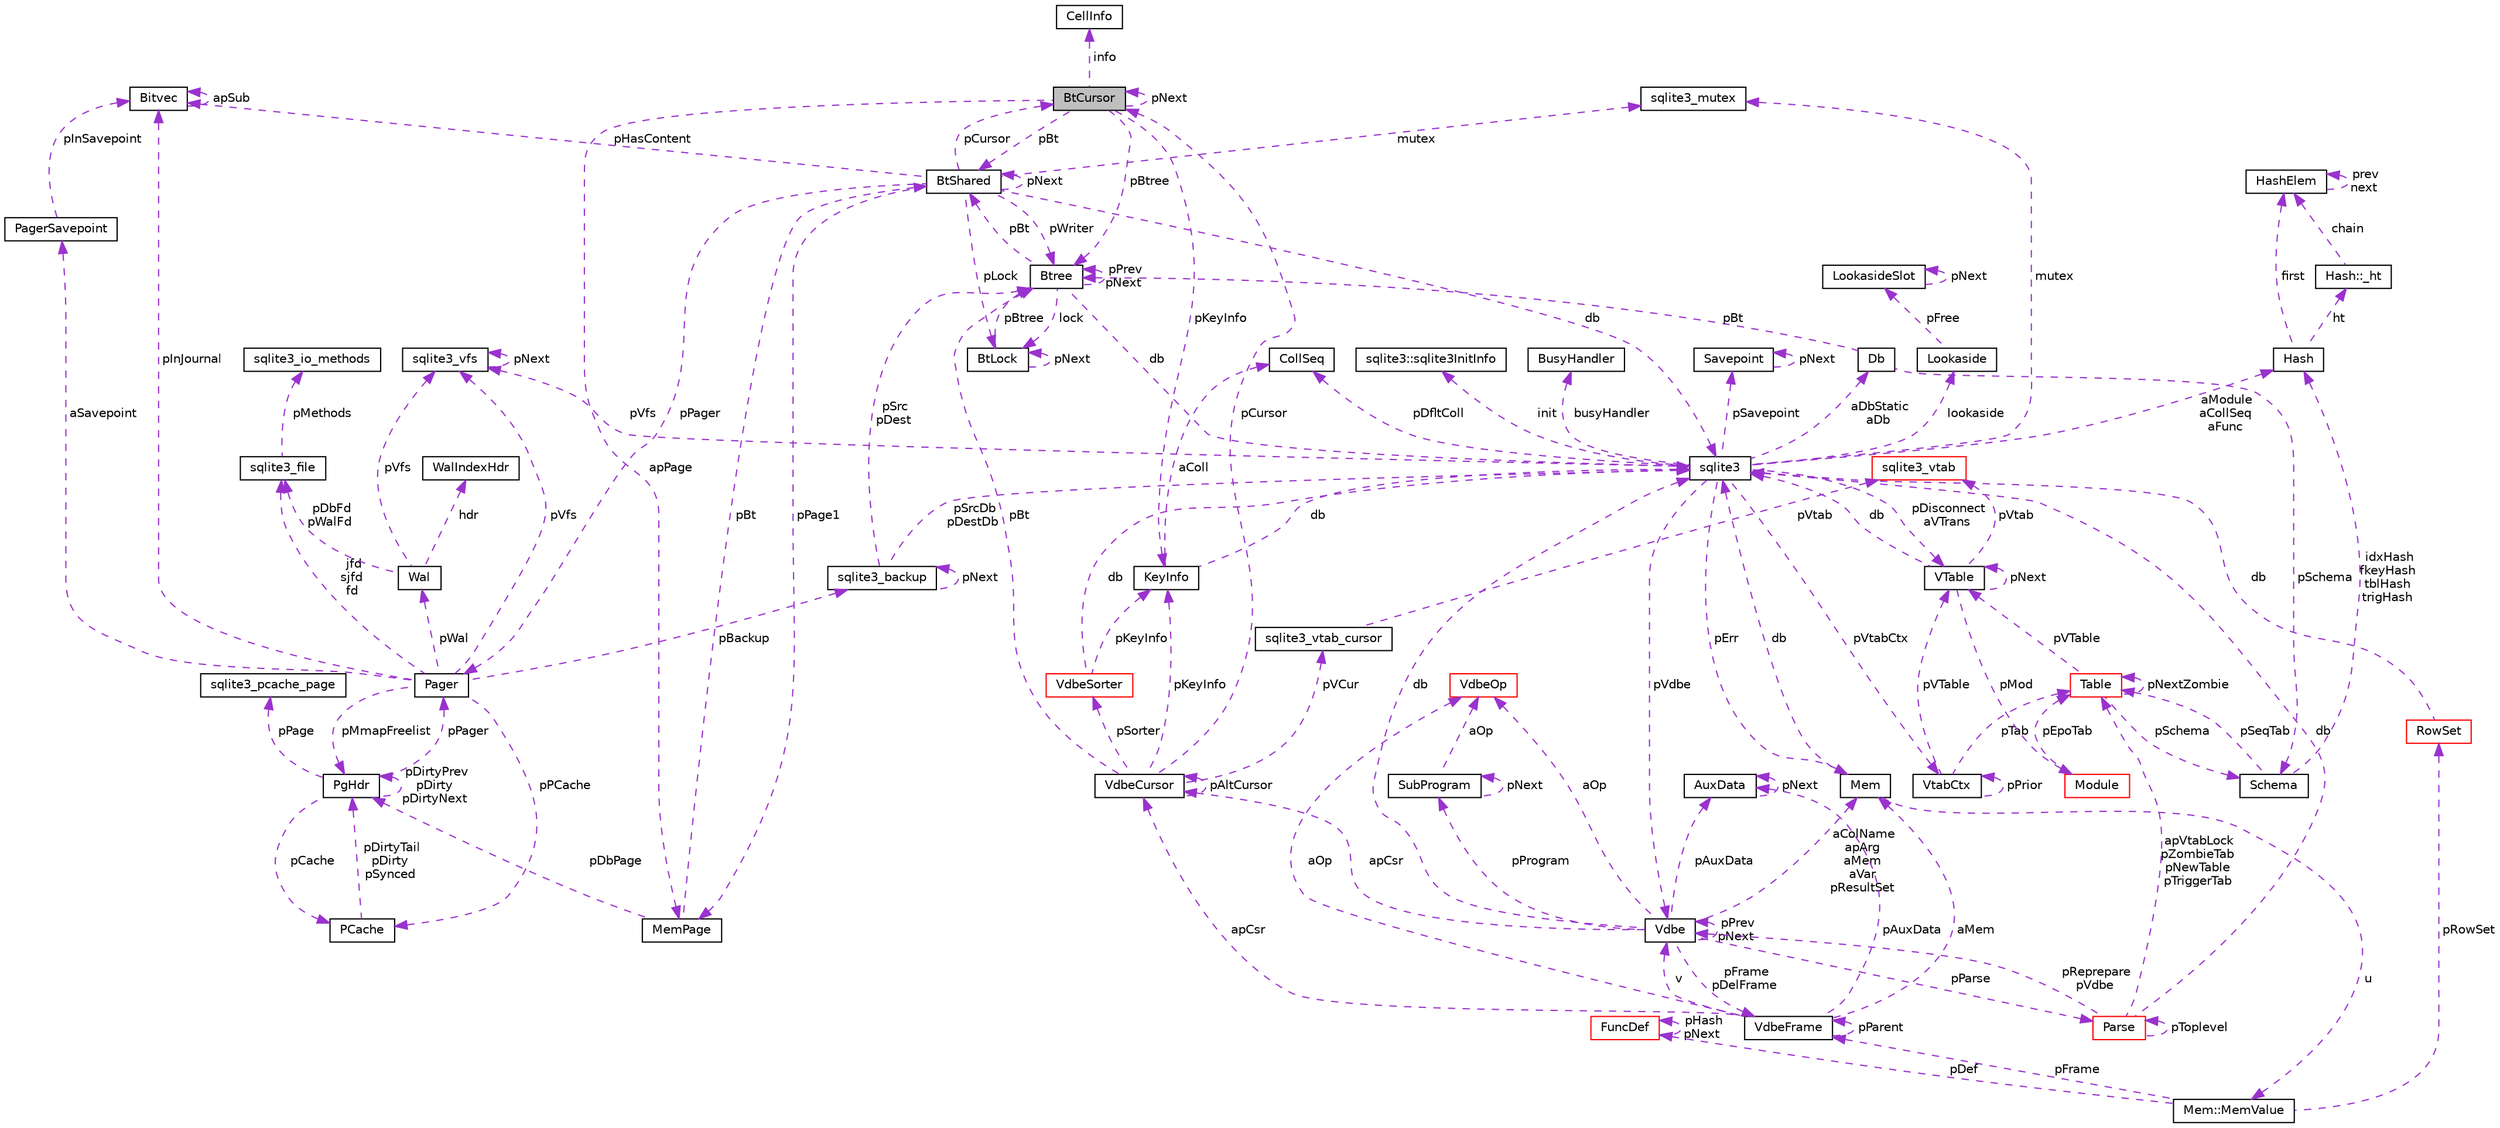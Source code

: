 digraph "BtCursor"
{
  edge [fontname="Helvetica",fontsize="10",labelfontname="Helvetica",labelfontsize="10"];
  node [fontname="Helvetica",fontsize="10",shape=record];
  Node1 [label="BtCursor",height=0.2,width=0.4,color="black", fillcolor="grey75", style="filled", fontcolor="black"];
  Node1 -> Node1 [dir="back",color="darkorchid3",fontsize="10",style="dashed",label=" pNext" ,fontname="Helvetica"];
  Node2 -> Node1 [dir="back",color="darkorchid3",fontsize="10",style="dashed",label=" info" ,fontname="Helvetica"];
  Node2 [label="CellInfo",height=0.2,width=0.4,color="black", fillcolor="white", style="filled",URL="$structCellInfo.html"];
  Node3 -> Node1 [dir="back",color="darkorchid3",fontsize="10",style="dashed",label=" pBt" ,fontname="Helvetica"];
  Node3 [label="BtShared",height=0.2,width=0.4,color="black", fillcolor="white", style="filled",URL="$structBtShared.html"];
  Node1 -> Node3 [dir="back",color="darkorchid3",fontsize="10",style="dashed",label=" pCursor" ,fontname="Helvetica"];
  Node3 -> Node3 [dir="back",color="darkorchid3",fontsize="10",style="dashed",label=" pNext" ,fontname="Helvetica"];
  Node4 -> Node3 [dir="back",color="darkorchid3",fontsize="10",style="dashed",label=" db" ,fontname="Helvetica"];
  Node4 [label="sqlite3",height=0.2,width=0.4,color="black", fillcolor="white", style="filled",URL="$structsqlite3.html"];
  Node5 -> Node4 [dir="back",color="darkorchid3",fontsize="10",style="dashed",label=" pErr" ,fontname="Helvetica"];
  Node5 [label="Mem",height=0.2,width=0.4,color="black", fillcolor="white", style="filled",URL="$structMem.html"];
  Node6 -> Node5 [dir="back",color="darkorchid3",fontsize="10",style="dashed",label=" u" ,fontname="Helvetica"];
  Node6 [label="Mem::MemValue",height=0.2,width=0.4,color="black", fillcolor="white", style="filled",URL="$unionMem_1_1MemValue.html"];
  Node7 -> Node6 [dir="back",color="darkorchid3",fontsize="10",style="dashed",label=" pFrame" ,fontname="Helvetica"];
  Node7 [label="VdbeFrame",height=0.2,width=0.4,color="black", fillcolor="white", style="filled",URL="$structVdbeFrame.html"];
  Node5 -> Node7 [dir="back",color="darkorchid3",fontsize="10",style="dashed",label=" aMem" ,fontname="Helvetica"];
  Node8 -> Node7 [dir="back",color="darkorchid3",fontsize="10",style="dashed",label=" v" ,fontname="Helvetica"];
  Node8 [label="Vdbe",height=0.2,width=0.4,color="black", fillcolor="white", style="filled",URL="$structVdbe.html"];
  Node5 -> Node8 [dir="back",color="darkorchid3",fontsize="10",style="dashed",label=" aColName\napArg\naMem\naVar\npResultSet" ,fontname="Helvetica"];
  Node8 -> Node8 [dir="back",color="darkorchid3",fontsize="10",style="dashed",label=" pPrev\npNext" ,fontname="Helvetica"];
  Node4 -> Node8 [dir="back",color="darkorchid3",fontsize="10",style="dashed",label=" db" ,fontname="Helvetica"];
  Node7 -> Node8 [dir="back",color="darkorchid3",fontsize="10",style="dashed",label=" pFrame\npDelFrame" ,fontname="Helvetica"];
  Node9 -> Node8 [dir="back",color="darkorchid3",fontsize="10",style="dashed",label=" pAuxData" ,fontname="Helvetica"];
  Node9 [label="AuxData",height=0.2,width=0.4,color="black", fillcolor="white", style="filled",URL="$structAuxData.html"];
  Node9 -> Node9 [dir="back",color="darkorchid3",fontsize="10",style="dashed",label=" pNext" ,fontname="Helvetica"];
  Node10 -> Node8 [dir="back",color="darkorchid3",fontsize="10",style="dashed",label=" pProgram" ,fontname="Helvetica"];
  Node10 [label="SubProgram",height=0.2,width=0.4,color="black", fillcolor="white", style="filled",URL="$structSubProgram.html"];
  Node10 -> Node10 [dir="back",color="darkorchid3",fontsize="10",style="dashed",label=" pNext" ,fontname="Helvetica"];
  Node11 -> Node10 [dir="back",color="darkorchid3",fontsize="10",style="dashed",label=" aOp" ,fontname="Helvetica"];
  Node11 [label="VdbeOp",height=0.2,width=0.4,color="red", fillcolor="white", style="filled",URL="$structVdbeOp.html"];
  Node12 -> Node8 [dir="back",color="darkorchid3",fontsize="10",style="dashed",label=" apCsr" ,fontname="Helvetica"];
  Node12 [label="VdbeCursor",height=0.2,width=0.4,color="black", fillcolor="white", style="filled",URL="$structVdbeCursor.html"];
  Node1 -> Node12 [dir="back",color="darkorchid3",fontsize="10",style="dashed",label=" pCursor" ,fontname="Helvetica"];
  Node13 -> Node12 [dir="back",color="darkorchid3",fontsize="10",style="dashed",label=" pVCur" ,fontname="Helvetica"];
  Node13 [label="sqlite3_vtab_cursor",height=0.2,width=0.4,color="black", fillcolor="white", style="filled",URL="$structsqlite3__vtab__cursor.html"];
  Node14 -> Node13 [dir="back",color="darkorchid3",fontsize="10",style="dashed",label=" pVtab" ,fontname="Helvetica"];
  Node14 [label="sqlite3_vtab",height=0.2,width=0.4,color="red", fillcolor="white", style="filled",URL="$structsqlite3__vtab.html"];
  Node12 -> Node12 [dir="back",color="darkorchid3",fontsize="10",style="dashed",label=" pAltCursor" ,fontname="Helvetica"];
  Node15 -> Node12 [dir="back",color="darkorchid3",fontsize="10",style="dashed",label=" pKeyInfo" ,fontname="Helvetica"];
  Node15 [label="KeyInfo",height=0.2,width=0.4,color="black", fillcolor="white", style="filled",URL="$structKeyInfo.html"];
  Node4 -> Node15 [dir="back",color="darkorchid3",fontsize="10",style="dashed",label=" db" ,fontname="Helvetica"];
  Node16 -> Node15 [dir="back",color="darkorchid3",fontsize="10",style="dashed",label=" aColl" ,fontname="Helvetica"];
  Node16 [label="CollSeq",height=0.2,width=0.4,color="black", fillcolor="white", style="filled",URL="$structCollSeq.html"];
  Node17 -> Node12 [dir="back",color="darkorchid3",fontsize="10",style="dashed",label=" pBt" ,fontname="Helvetica"];
  Node17 [label="Btree",height=0.2,width=0.4,color="black", fillcolor="white", style="filled",URL="$structBtree.html"];
  Node3 -> Node17 [dir="back",color="darkorchid3",fontsize="10",style="dashed",label=" pBt" ,fontname="Helvetica"];
  Node4 -> Node17 [dir="back",color="darkorchid3",fontsize="10",style="dashed",label=" db" ,fontname="Helvetica"];
  Node18 -> Node17 [dir="back",color="darkorchid3",fontsize="10",style="dashed",label=" lock" ,fontname="Helvetica"];
  Node18 [label="BtLock",height=0.2,width=0.4,color="black", fillcolor="white", style="filled",URL="$structBtLock.html"];
  Node18 -> Node18 [dir="back",color="darkorchid3",fontsize="10",style="dashed",label=" pNext" ,fontname="Helvetica"];
  Node17 -> Node18 [dir="back",color="darkorchid3",fontsize="10",style="dashed",label=" pBtree" ,fontname="Helvetica"];
  Node17 -> Node17 [dir="back",color="darkorchid3",fontsize="10",style="dashed",label=" pPrev\npNext" ,fontname="Helvetica"];
  Node19 -> Node12 [dir="back",color="darkorchid3",fontsize="10",style="dashed",label=" pSorter" ,fontname="Helvetica"];
  Node19 [label="VdbeSorter",height=0.2,width=0.4,color="red", fillcolor="white", style="filled",URL="$structVdbeSorter.html"];
  Node4 -> Node19 [dir="back",color="darkorchid3",fontsize="10",style="dashed",label=" db" ,fontname="Helvetica"];
  Node15 -> Node19 [dir="back",color="darkorchid3",fontsize="10",style="dashed",label=" pKeyInfo" ,fontname="Helvetica"];
  Node20 -> Node8 [dir="back",color="darkorchid3",fontsize="10",style="dashed",label=" pParse" ,fontname="Helvetica"];
  Node20 [label="Parse",height=0.2,width=0.4,color="red", fillcolor="white", style="filled",URL="$structParse.html"];
  Node8 -> Node20 [dir="back",color="darkorchid3",fontsize="10",style="dashed",label=" pReprepare\npVdbe" ,fontname="Helvetica"];
  Node4 -> Node20 [dir="back",color="darkorchid3",fontsize="10",style="dashed",label=" db" ,fontname="Helvetica"];
  Node21 -> Node20 [dir="back",color="darkorchid3",fontsize="10",style="dashed",label=" apVtabLock\npZombieTab\npNewTable\npTriggerTab" ,fontname="Helvetica"];
  Node21 [label="Table",height=0.2,width=0.4,color="red", fillcolor="white", style="filled",URL="$structTable.html"];
  Node22 -> Node21 [dir="back",color="darkorchid3",fontsize="10",style="dashed",label=" pSchema" ,fontname="Helvetica"];
  Node22 [label="Schema",height=0.2,width=0.4,color="black", fillcolor="white", style="filled",URL="$structSchema.html"];
  Node21 -> Node22 [dir="back",color="darkorchid3",fontsize="10",style="dashed",label=" pSeqTab" ,fontname="Helvetica"];
  Node23 -> Node22 [dir="back",color="darkorchid3",fontsize="10",style="dashed",label=" idxHash\nfkeyHash\ntblHash\ntrigHash" ,fontname="Helvetica"];
  Node23 [label="Hash",height=0.2,width=0.4,color="black", fillcolor="white", style="filled",URL="$structHash.html"];
  Node24 -> Node23 [dir="back",color="darkorchid3",fontsize="10",style="dashed",label=" ht" ,fontname="Helvetica"];
  Node24 [label="Hash::_ht",height=0.2,width=0.4,color="black", fillcolor="white", style="filled",URL="$structHash_1_1__ht.html"];
  Node25 -> Node24 [dir="back",color="darkorchid3",fontsize="10",style="dashed",label=" chain" ,fontname="Helvetica"];
  Node25 [label="HashElem",height=0.2,width=0.4,color="black", fillcolor="white", style="filled",URL="$structHashElem.html"];
  Node25 -> Node25 [dir="back",color="darkorchid3",fontsize="10",style="dashed",label=" prev\nnext" ,fontname="Helvetica"];
  Node25 -> Node23 [dir="back",color="darkorchid3",fontsize="10",style="dashed",label=" first" ,fontname="Helvetica"];
  Node26 -> Node21 [dir="back",color="darkorchid3",fontsize="10",style="dashed",label=" pVTable" ,fontname="Helvetica"];
  Node26 [label="VTable",height=0.2,width=0.4,color="black", fillcolor="white", style="filled",URL="$structVTable.html"];
  Node4 -> Node26 [dir="back",color="darkorchid3",fontsize="10",style="dashed",label=" db" ,fontname="Helvetica"];
  Node26 -> Node26 [dir="back",color="darkorchid3",fontsize="10",style="dashed",label=" pNext" ,fontname="Helvetica"];
  Node27 -> Node26 [dir="back",color="darkorchid3",fontsize="10",style="dashed",label=" pMod" ,fontname="Helvetica"];
  Node27 [label="Module",height=0.2,width=0.4,color="red", fillcolor="white", style="filled",URL="$structModule.html"];
  Node21 -> Node27 [dir="back",color="darkorchid3",fontsize="10",style="dashed",label=" pEpoTab" ,fontname="Helvetica"];
  Node14 -> Node26 [dir="back",color="darkorchid3",fontsize="10",style="dashed",label=" pVtab" ,fontname="Helvetica"];
  Node21 -> Node21 [dir="back",color="darkorchid3",fontsize="10",style="dashed",label=" pNextZombie" ,fontname="Helvetica"];
  Node20 -> Node20 [dir="back",color="darkorchid3",fontsize="10",style="dashed",label=" pToplevel" ,fontname="Helvetica"];
  Node11 -> Node8 [dir="back",color="darkorchid3",fontsize="10",style="dashed",label=" aOp" ,fontname="Helvetica"];
  Node7 -> Node7 [dir="back",color="darkorchid3",fontsize="10",style="dashed",label=" pParent" ,fontname="Helvetica"];
  Node9 -> Node7 [dir="back",color="darkorchid3",fontsize="10",style="dashed",label=" pAuxData" ,fontname="Helvetica"];
  Node12 -> Node7 [dir="back",color="darkorchid3",fontsize="10",style="dashed",label=" apCsr" ,fontname="Helvetica"];
  Node11 -> Node7 [dir="back",color="darkorchid3",fontsize="10",style="dashed",label=" aOp" ,fontname="Helvetica"];
  Node28 -> Node6 [dir="back",color="darkorchid3",fontsize="10",style="dashed",label=" pRowSet" ,fontname="Helvetica"];
  Node28 [label="RowSet",height=0.2,width=0.4,color="red", fillcolor="white", style="filled",URL="$structRowSet.html"];
  Node4 -> Node28 [dir="back",color="darkorchid3",fontsize="10",style="dashed",label=" db" ,fontname="Helvetica"];
  Node29 -> Node6 [dir="back",color="darkorchid3",fontsize="10",style="dashed",label=" pDef" ,fontname="Helvetica"];
  Node29 [label="FuncDef",height=0.2,width=0.4,color="red", fillcolor="white", style="filled",URL="$structFuncDef.html"];
  Node29 -> Node29 [dir="back",color="darkorchid3",fontsize="10",style="dashed",label=" pHash\npNext" ,fontname="Helvetica"];
  Node4 -> Node5 [dir="back",color="darkorchid3",fontsize="10",style="dashed",label=" db" ,fontname="Helvetica"];
  Node8 -> Node4 [dir="back",color="darkorchid3",fontsize="10",style="dashed",label=" pVdbe" ,fontname="Helvetica"];
  Node30 -> Node4 [dir="back",color="darkorchid3",fontsize="10",style="dashed",label=" pSavepoint" ,fontname="Helvetica"];
  Node30 [label="Savepoint",height=0.2,width=0.4,color="black", fillcolor="white", style="filled",URL="$structSavepoint.html"];
  Node30 -> Node30 [dir="back",color="darkorchid3",fontsize="10",style="dashed",label=" pNext" ,fontname="Helvetica"];
  Node31 -> Node4 [dir="back",color="darkorchid3",fontsize="10",style="dashed",label=" lookaside" ,fontname="Helvetica"];
  Node31 [label="Lookaside",height=0.2,width=0.4,color="black", fillcolor="white", style="filled",URL="$structLookaside.html"];
  Node32 -> Node31 [dir="back",color="darkorchid3",fontsize="10",style="dashed",label=" pFree" ,fontname="Helvetica"];
  Node32 [label="LookasideSlot",height=0.2,width=0.4,color="black", fillcolor="white", style="filled",URL="$structLookasideSlot.html"];
  Node32 -> Node32 [dir="back",color="darkorchid3",fontsize="10",style="dashed",label=" pNext" ,fontname="Helvetica"];
  Node33 -> Node4 [dir="back",color="darkorchid3",fontsize="10",style="dashed",label=" mutex" ,fontname="Helvetica"];
  Node33 [label="sqlite3_mutex",height=0.2,width=0.4,color="black", fillcolor="white", style="filled",URL="$structsqlite3__mutex.html"];
  Node34 -> Node4 [dir="back",color="darkorchid3",fontsize="10",style="dashed",label=" pVfs" ,fontname="Helvetica"];
  Node34 [label="sqlite3_vfs",height=0.2,width=0.4,color="black", fillcolor="white", style="filled",URL="$structsqlite3__vfs.html"];
  Node34 -> Node34 [dir="back",color="darkorchid3",fontsize="10",style="dashed",label=" pNext" ,fontname="Helvetica"];
  Node35 -> Node4 [dir="back",color="darkorchid3",fontsize="10",style="dashed",label=" init" ,fontname="Helvetica"];
  Node35 [label="sqlite3::sqlite3InitInfo",height=0.2,width=0.4,color="black", fillcolor="white", style="filled",URL="$structsqlite3_1_1sqlite3InitInfo.html"];
  Node36 -> Node4 [dir="back",color="darkorchid3",fontsize="10",style="dashed",label=" busyHandler" ,fontname="Helvetica"];
  Node36 [label="BusyHandler",height=0.2,width=0.4,color="black", fillcolor="white", style="filled",URL="$structBusyHandler.html"];
  Node37 -> Node4 [dir="back",color="darkorchid3",fontsize="10",style="dashed",label=" pVtabCtx" ,fontname="Helvetica"];
  Node37 [label="VtabCtx",height=0.2,width=0.4,color="black", fillcolor="white", style="filled",URL="$structVtabCtx.html"];
  Node37 -> Node37 [dir="back",color="darkorchid3",fontsize="10",style="dashed",label=" pPrior" ,fontname="Helvetica"];
  Node26 -> Node37 [dir="back",color="darkorchid3",fontsize="10",style="dashed",label=" pVTable" ,fontname="Helvetica"];
  Node21 -> Node37 [dir="back",color="darkorchid3",fontsize="10",style="dashed",label=" pTab" ,fontname="Helvetica"];
  Node16 -> Node4 [dir="back",color="darkorchid3",fontsize="10",style="dashed",label=" pDfltColl" ,fontname="Helvetica"];
  Node26 -> Node4 [dir="back",color="darkorchid3",fontsize="10",style="dashed",label=" pDisconnect\naVTrans" ,fontname="Helvetica"];
  Node38 -> Node4 [dir="back",color="darkorchid3",fontsize="10",style="dashed",label=" aDbStatic\naDb" ,fontname="Helvetica"];
  Node38 [label="Db",height=0.2,width=0.4,color="black", fillcolor="white", style="filled",URL="$structDb.html"];
  Node22 -> Node38 [dir="back",color="darkorchid3",fontsize="10",style="dashed",label=" pSchema" ,fontname="Helvetica"];
  Node17 -> Node38 [dir="back",color="darkorchid3",fontsize="10",style="dashed",label=" pBt" ,fontname="Helvetica"];
  Node23 -> Node4 [dir="back",color="darkorchid3",fontsize="10",style="dashed",label=" aModule\naCollSeq\naFunc" ,fontname="Helvetica"];
  Node39 -> Node3 [dir="back",color="darkorchid3",fontsize="10",style="dashed",label=" pHasContent" ,fontname="Helvetica"];
  Node39 [label="Bitvec",height=0.2,width=0.4,color="black", fillcolor="white", style="filled",URL="$structBitvec.html"];
  Node39 -> Node39 [dir="back",color="darkorchid3",fontsize="10",style="dashed",label=" apSub" ,fontname="Helvetica"];
  Node33 -> Node3 [dir="back",color="darkorchid3",fontsize="10",style="dashed",label=" mutex" ,fontname="Helvetica"];
  Node18 -> Node3 [dir="back",color="darkorchid3",fontsize="10",style="dashed",label=" pLock" ,fontname="Helvetica"];
  Node40 -> Node3 [dir="back",color="darkorchid3",fontsize="10",style="dashed",label=" pPage1" ,fontname="Helvetica"];
  Node40 [label="MemPage",height=0.2,width=0.4,color="black", fillcolor="white", style="filled",URL="$structMemPage.html"];
  Node3 -> Node40 [dir="back",color="darkorchid3",fontsize="10",style="dashed",label=" pBt" ,fontname="Helvetica"];
  Node41 -> Node40 [dir="back",color="darkorchid3",fontsize="10",style="dashed",label=" pDbPage" ,fontname="Helvetica"];
  Node41 [label="PgHdr",height=0.2,width=0.4,color="black", fillcolor="white", style="filled",URL="$structPgHdr.html"];
  Node42 -> Node41 [dir="back",color="darkorchid3",fontsize="10",style="dashed",label=" pPage" ,fontname="Helvetica"];
  Node42 [label="sqlite3_pcache_page",height=0.2,width=0.4,color="black", fillcolor="white", style="filled",URL="$structsqlite3__pcache__page.html"];
  Node43 -> Node41 [dir="back",color="darkorchid3",fontsize="10",style="dashed",label=" pCache" ,fontname="Helvetica"];
  Node43 [label="PCache",height=0.2,width=0.4,color="black", fillcolor="white", style="filled",URL="$structPCache.html"];
  Node41 -> Node43 [dir="back",color="darkorchid3",fontsize="10",style="dashed",label=" pDirtyTail\npDirty\npSynced" ,fontname="Helvetica"];
  Node41 -> Node41 [dir="back",color="darkorchid3",fontsize="10",style="dashed",label=" pDirtyPrev\npDirty\npDirtyNext" ,fontname="Helvetica"];
  Node44 -> Node41 [dir="back",color="darkorchid3",fontsize="10",style="dashed",label=" pPager" ,fontname="Helvetica"];
  Node44 [label="Pager",height=0.2,width=0.4,color="black", fillcolor="white", style="filled",URL="$structPager.html"];
  Node43 -> Node44 [dir="back",color="darkorchid3",fontsize="10",style="dashed",label=" pPCache" ,fontname="Helvetica"];
  Node45 -> Node44 [dir="back",color="darkorchid3",fontsize="10",style="dashed",label=" pBackup" ,fontname="Helvetica"];
  Node45 [label="sqlite3_backup",height=0.2,width=0.4,color="black", fillcolor="white", style="filled",URL="$structsqlite3__backup.html"];
  Node45 -> Node45 [dir="back",color="darkorchid3",fontsize="10",style="dashed",label=" pNext" ,fontname="Helvetica"];
  Node4 -> Node45 [dir="back",color="darkorchid3",fontsize="10",style="dashed",label=" pSrcDb\npDestDb" ,fontname="Helvetica"];
  Node17 -> Node45 [dir="back",color="darkorchid3",fontsize="10",style="dashed",label=" pSrc\npDest" ,fontname="Helvetica"];
  Node39 -> Node44 [dir="back",color="darkorchid3",fontsize="10",style="dashed",label=" pInJournal" ,fontname="Helvetica"];
  Node46 -> Node44 [dir="back",color="darkorchid3",fontsize="10",style="dashed",label=" jfd\nsjfd\nfd" ,fontname="Helvetica"];
  Node46 [label="sqlite3_file",height=0.2,width=0.4,color="black", fillcolor="white", style="filled",URL="$structsqlite3__file.html"];
  Node47 -> Node46 [dir="back",color="darkorchid3",fontsize="10",style="dashed",label=" pMethods" ,fontname="Helvetica"];
  Node47 [label="sqlite3_io_methods",height=0.2,width=0.4,color="black", fillcolor="white", style="filled",URL="$structsqlite3__io__methods.html"];
  Node34 -> Node44 [dir="back",color="darkorchid3",fontsize="10",style="dashed",label=" pVfs" ,fontname="Helvetica"];
  Node41 -> Node44 [dir="back",color="darkorchid3",fontsize="10",style="dashed",label=" pMmapFreelist" ,fontname="Helvetica"];
  Node48 -> Node44 [dir="back",color="darkorchid3",fontsize="10",style="dashed",label=" pWal" ,fontname="Helvetica"];
  Node48 [label="Wal",height=0.2,width=0.4,color="black", fillcolor="white", style="filled",URL="$structWal.html"];
  Node46 -> Node48 [dir="back",color="darkorchid3",fontsize="10",style="dashed",label=" pDbFd\npWalFd" ,fontname="Helvetica"];
  Node34 -> Node48 [dir="back",color="darkorchid3",fontsize="10",style="dashed",label=" pVfs" ,fontname="Helvetica"];
  Node49 -> Node48 [dir="back",color="darkorchid3",fontsize="10",style="dashed",label=" hdr" ,fontname="Helvetica"];
  Node49 [label="WalIndexHdr",height=0.2,width=0.4,color="black", fillcolor="white", style="filled",URL="$structWalIndexHdr.html"];
  Node50 -> Node44 [dir="back",color="darkorchid3",fontsize="10",style="dashed",label=" aSavepoint" ,fontname="Helvetica"];
  Node50 [label="PagerSavepoint",height=0.2,width=0.4,color="black", fillcolor="white", style="filled",URL="$structPagerSavepoint.html"];
  Node39 -> Node50 [dir="back",color="darkorchid3",fontsize="10",style="dashed",label=" pInSavepoint" ,fontname="Helvetica"];
  Node17 -> Node3 [dir="back",color="darkorchid3",fontsize="10",style="dashed",label=" pWriter" ,fontname="Helvetica"];
  Node44 -> Node3 [dir="back",color="darkorchid3",fontsize="10",style="dashed",label=" pPager" ,fontname="Helvetica"];
  Node40 -> Node1 [dir="back",color="darkorchid3",fontsize="10",style="dashed",label=" apPage" ,fontname="Helvetica"];
  Node15 -> Node1 [dir="back",color="darkorchid3",fontsize="10",style="dashed",label=" pKeyInfo" ,fontname="Helvetica"];
  Node17 -> Node1 [dir="back",color="darkorchid3",fontsize="10",style="dashed",label=" pBtree" ,fontname="Helvetica"];
}
